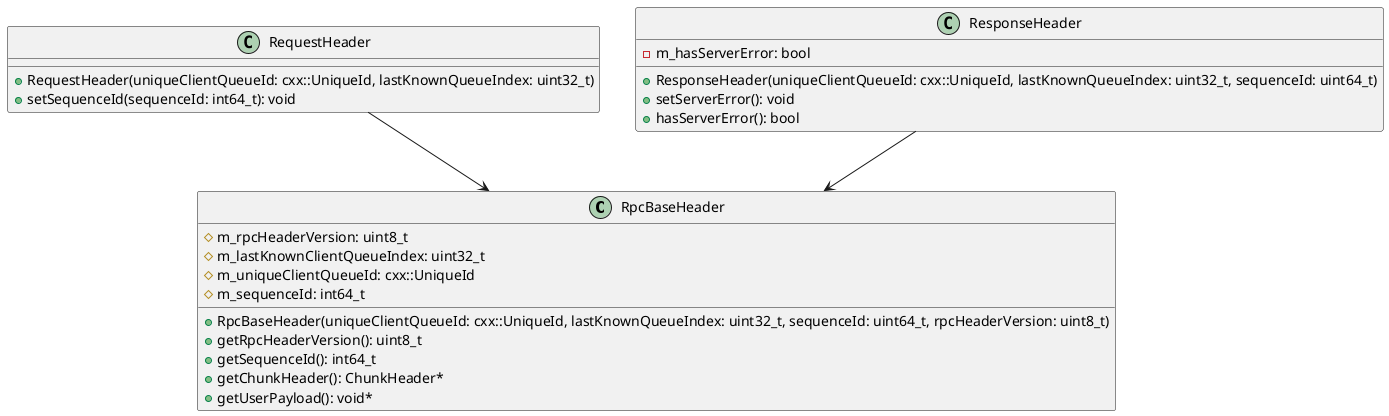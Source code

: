 @startuml

class RpcBaseHeader {
  + RpcBaseHeader(uniqueClientQueueId: cxx::UniqueId, lastKnownQueueIndex: uint32_t, sequenceId: uint64_t, rpcHeaderVersion: uint8_t)
  + getRpcHeaderVersion(): uint8_t
  + getSequenceId(): int64_t
  + getChunkHeader(): ChunkHeader*
  + getUserPayload(): void*
  # m_rpcHeaderVersion: uint8_t
  # m_lastKnownClientQueueIndex: uint32_t
  # m_uniqueClientQueueId: cxx::UniqueId
  # m_sequenceId: int64_t
}

class RequestHeader {
  + RequestHeader(uniqueClientQueueId: cxx::UniqueId, lastKnownQueueIndex: uint32_t)
  + setSequenceId(sequenceId: int64_t): void
}

class ResponseHeader {
  + ResponseHeader(uniqueClientQueueId: cxx::UniqueId, lastKnownQueueIndex: uint32_t, sequenceId: uint64_t)
  + setServerError(): void
  + hasServerError(): bool
  - m_hasServerError: bool
}

RequestHeader --> RpcBaseHeader
ResponseHeader --> RpcBaseHeader

@enduml
